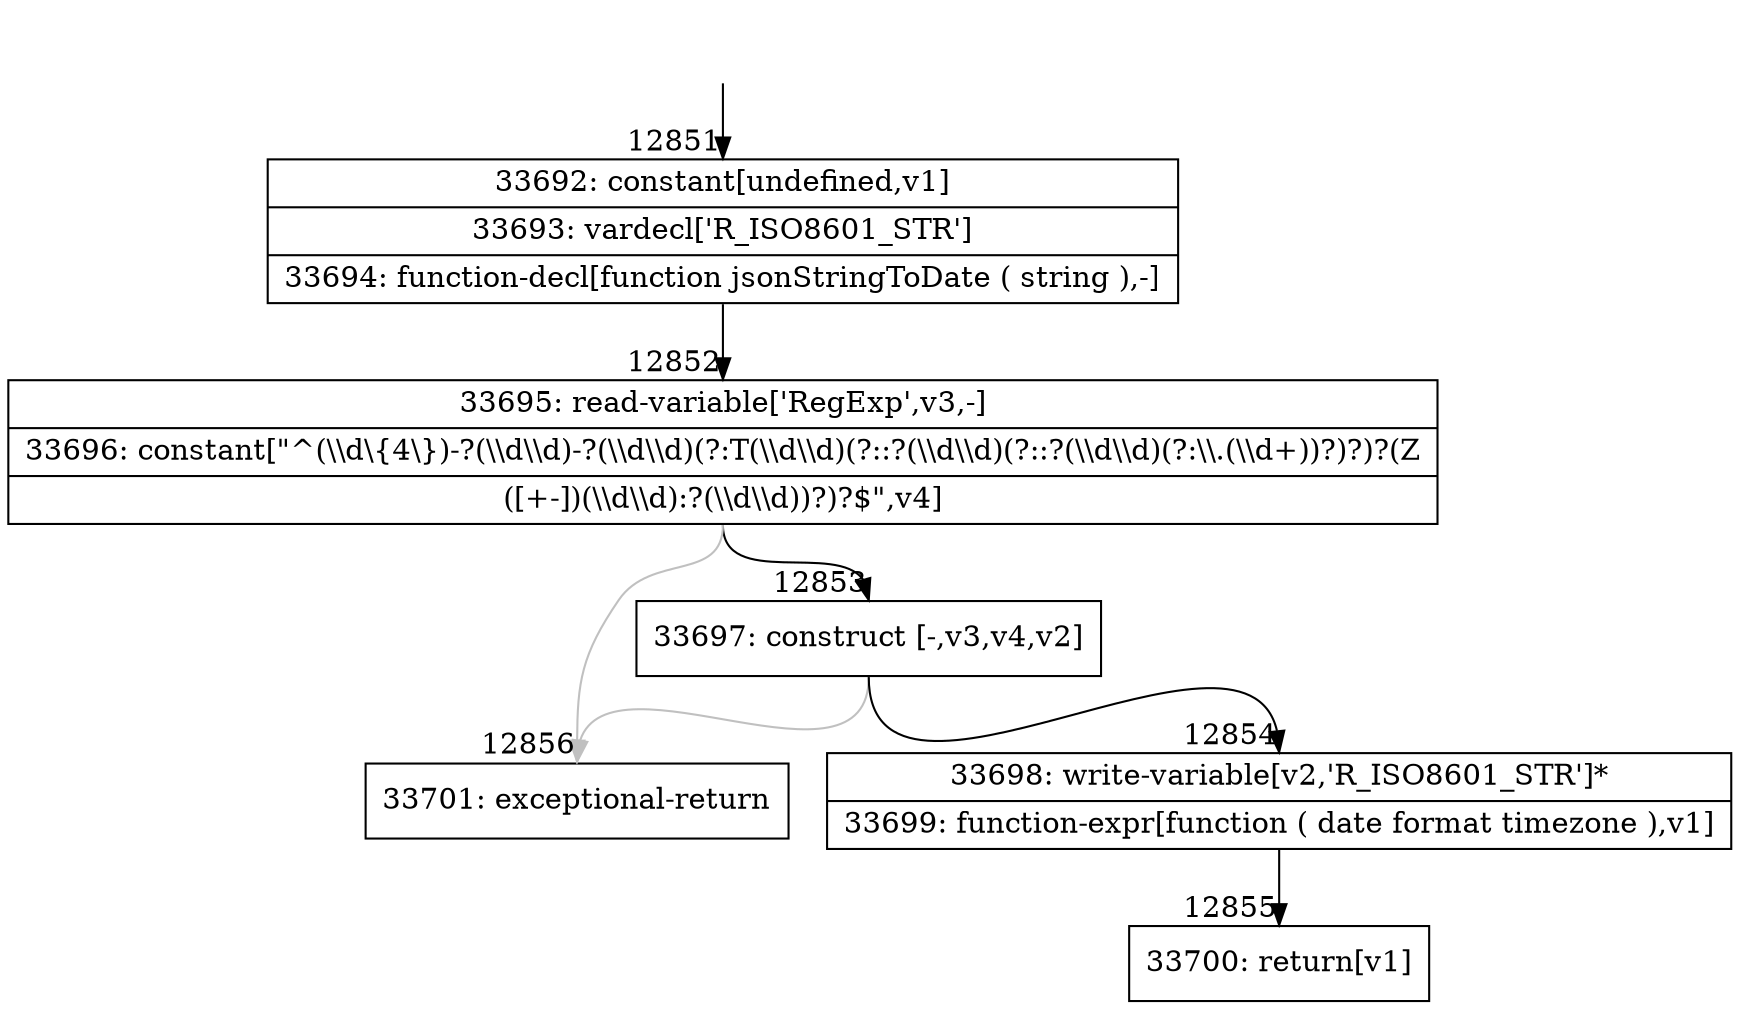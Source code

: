 digraph {
rankdir="TD"
BB_entry984[shape=none,label=""];
BB_entry984 -> BB12851 [tailport=s, headport=n, headlabel="    12851"]
BB12851 [shape=record label="{33692: constant[undefined,v1]|33693: vardecl['R_ISO8601_STR']|33694: function-decl[function jsonStringToDate ( string ),-]}" ] 
BB12851 -> BB12852 [tailport=s, headport=n, headlabel="      12852"]
BB12852 [shape=record label="{33695: read-variable['RegExp',v3,-]|33696: constant[\"^(\\\\d\\\{4\\\})-?(\\\\d\\\\d)-?(\\\\d\\\\d)(?:T(\\\\d\\\\d)(?::?(\\\\d\\\\d)(?::?(\\\\d\\\\d)(?:\\\\.(\\\\d+))?)?)?(Z|([+-])(\\\\d\\\\d):?(\\\\d\\\\d))?)?$\",v4]}" ] 
BB12852 -> BB12853 [tailport=s, headport=n, headlabel="      12853"]
BB12852 -> BB12856 [tailport=s, headport=n, color=gray, headlabel="      12856"]
BB12853 [shape=record label="{33697: construct [-,v3,v4,v2]}" ] 
BB12853 -> BB12854 [tailport=s, headport=n, headlabel="      12854"]
BB12853 -> BB12856 [tailport=s, headport=n, color=gray]
BB12854 [shape=record label="{33698: write-variable[v2,'R_ISO8601_STR']*|33699: function-expr[function ( date format timezone ),v1]}" ] 
BB12854 -> BB12855 [tailport=s, headport=n, headlabel="      12855"]
BB12855 [shape=record label="{33700: return[v1]}" ] 
BB12856 [shape=record label="{33701: exceptional-return}" ] 
//#$~ 18887
}
